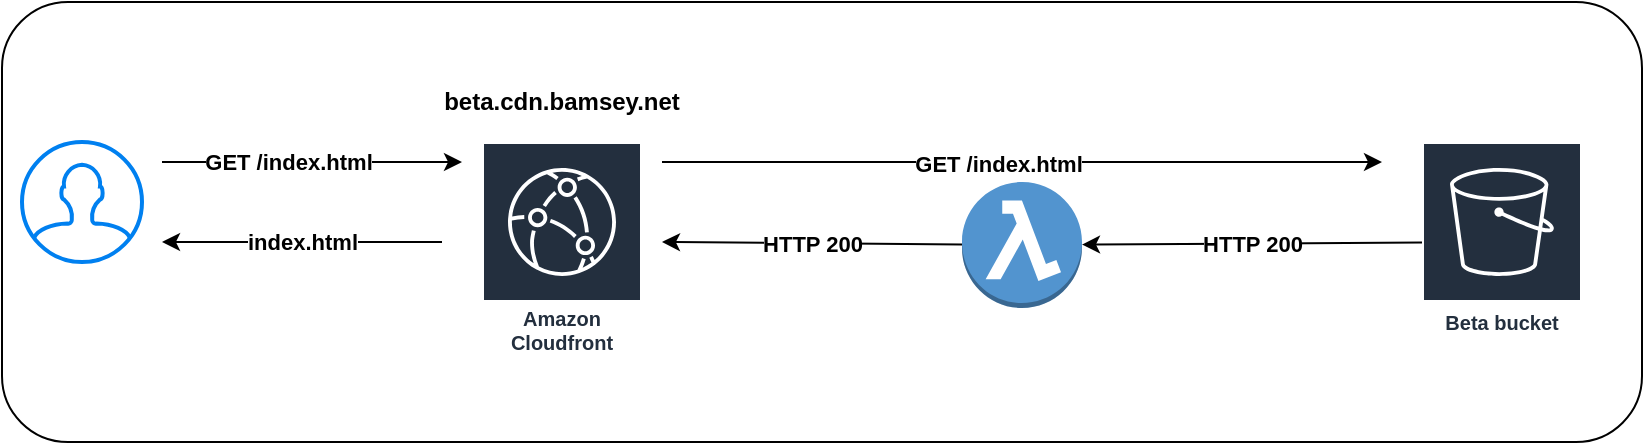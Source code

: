 <mxfile version="13.11.0" type="device"><diagram id="VRGA118HNOHq5Dh9z4pM" name="Page-1"><mxGraphModel dx="1422" dy="734" grid="1" gridSize="10" guides="1" tooltips="1" connect="1" arrows="1" fold="1" page="1" pageScale="1" pageWidth="850" pageHeight="1100" math="0" shadow="0"><root><mxCell id="0"/><mxCell id="1" parent="0"/><mxCell id="fmorcabG8ZFptXTDYRlD-44" value="" style="rounded=1;whiteSpace=wrap;html=1;" parent="1" vertex="1"><mxGeometry y="50" width="820" height="220" as="geometry"/></mxCell><mxCell id="fmorcabG8ZFptXTDYRlD-2" value="Amazon Cloudfront" style="outlineConnect=0;fontColor=#232F3E;gradientColor=none;strokeColor=#ffffff;fillColor=#232F3E;dashed=0;verticalLabelPosition=middle;verticalAlign=bottom;align=center;html=1;whiteSpace=wrap;fontSize=10;fontStyle=1;spacing=3;shape=mxgraph.aws4.productIcon;prIcon=mxgraph.aws4.cloudfront;" parent="1" vertex="1"><mxGeometry x="240" y="120" width="80" height="110" as="geometry"/></mxCell><mxCell id="fmorcabG8ZFptXTDYRlD-5" value="Beta bucket" style="outlineConnect=0;fontColor=#232F3E;gradientColor=none;strokeColor=#ffffff;fillColor=#232F3E;dashed=0;verticalLabelPosition=middle;verticalAlign=bottom;align=center;html=1;whiteSpace=wrap;fontSize=10;fontStyle=1;spacing=3;shape=mxgraph.aws4.productIcon;prIcon=mxgraph.aws4.s3;" parent="1" vertex="1"><mxGeometry x="710" y="120" width="80" height="100" as="geometry"/></mxCell><mxCell id="fmorcabG8ZFptXTDYRlD-6" value="" style="html=1;verticalLabelPosition=bottom;align=center;labelBackgroundColor=#ffffff;verticalAlign=top;strokeWidth=2;strokeColor=#0080F0;shadow=0;dashed=0;shape=mxgraph.ios7.icons.user;" parent="1" vertex="1"><mxGeometry x="10" y="120" width="60" height="60" as="geometry"/></mxCell><mxCell id="fmorcabG8ZFptXTDYRlD-8" value="" style="endArrow=classic;html=1;" parent="1" edge="1"><mxGeometry width="50" height="50" relative="1" as="geometry"><mxPoint x="80" y="130" as="sourcePoint"/><mxPoint x="230" y="130" as="targetPoint"/></mxGeometry></mxCell><mxCell id="fmorcabG8ZFptXTDYRlD-17" value="&lt;b&gt;GET /index.html&lt;/b&gt;" style="edgeLabel;html=1;align=center;verticalAlign=middle;resizable=0;points=[];" parent="fmorcabG8ZFptXTDYRlD-8" vertex="1" connectable="0"><mxGeometry x="-0.16" relative="1" as="geometry"><mxPoint as="offset"/></mxGeometry></mxCell><mxCell id="fmorcabG8ZFptXTDYRlD-9" value="" style="endArrow=classic;html=1;" parent="1" edge="1"><mxGeometry width="50" height="50" relative="1" as="geometry"><mxPoint x="330" y="130" as="sourcePoint"/><mxPoint x="690" y="130" as="targetPoint"/></mxGeometry></mxCell><mxCell id="fmorcabG8ZFptXTDYRlD-12" value="GET /index.html" style="edgeLabel;html=1;align=center;verticalAlign=middle;resizable=0;points=[];fontStyle=1" parent="fmorcabG8ZFptXTDYRlD-9" vertex="1" connectable="0"><mxGeometry x="-0.067" y="-1" relative="1" as="geometry"><mxPoint as="offset"/></mxGeometry></mxCell><mxCell id="fmorcabG8ZFptXTDYRlD-10" value="&lt;b&gt;HTTP 200&lt;/b&gt;" style="endArrow=classic;html=1;" parent="1" source="fmorcabG8ZFptXTDYRlD-3" edge="1"><mxGeometry width="50" height="50" relative="1" as="geometry"><mxPoint x="490" y="360" as="sourcePoint"/><mxPoint x="330" y="170" as="targetPoint"/></mxGeometry></mxCell><mxCell id="fmorcabG8ZFptXTDYRlD-3" value="" style="outlineConnect=0;dashed=0;verticalLabelPosition=bottom;verticalAlign=top;align=center;html=1;shape=mxgraph.aws3.lambda_function;fillColor=#5294CF;gradientColor=none;" parent="1" vertex="1"><mxGeometry x="480" y="140" width="60" height="63" as="geometry"/></mxCell><mxCell id="fmorcabG8ZFptXTDYRlD-11" value="HTTP 200" style="endArrow=classic;html=1;fontStyle=1" parent="1" source="fmorcabG8ZFptXTDYRlD-5" target="fmorcabG8ZFptXTDYRlD-3" edge="1"><mxGeometry width="50" height="50" relative="1" as="geometry"><mxPoint x="710" y="170" as="sourcePoint"/><mxPoint x="330" y="170" as="targetPoint"/></mxGeometry></mxCell><mxCell id="fmorcabG8ZFptXTDYRlD-13" value="&lt;b&gt;beta.cdn.bamsey.net&lt;/b&gt;" style="text;html=1;strokeColor=none;fillColor=none;align=center;verticalAlign=middle;whiteSpace=wrap;rounded=0;" parent="1" vertex="1"><mxGeometry x="260" y="90" width="40" height="20" as="geometry"/></mxCell><mxCell id="fmorcabG8ZFptXTDYRlD-14" value="&lt;b&gt;index.html&lt;/b&gt;" style="endArrow=classic;html=1;" parent="1" edge="1"><mxGeometry width="50" height="50" relative="1" as="geometry"><mxPoint x="220" y="170" as="sourcePoint"/><mxPoint x="80" y="170" as="targetPoint"/></mxGeometry></mxCell></root></mxGraphModel></diagram></mxfile>
